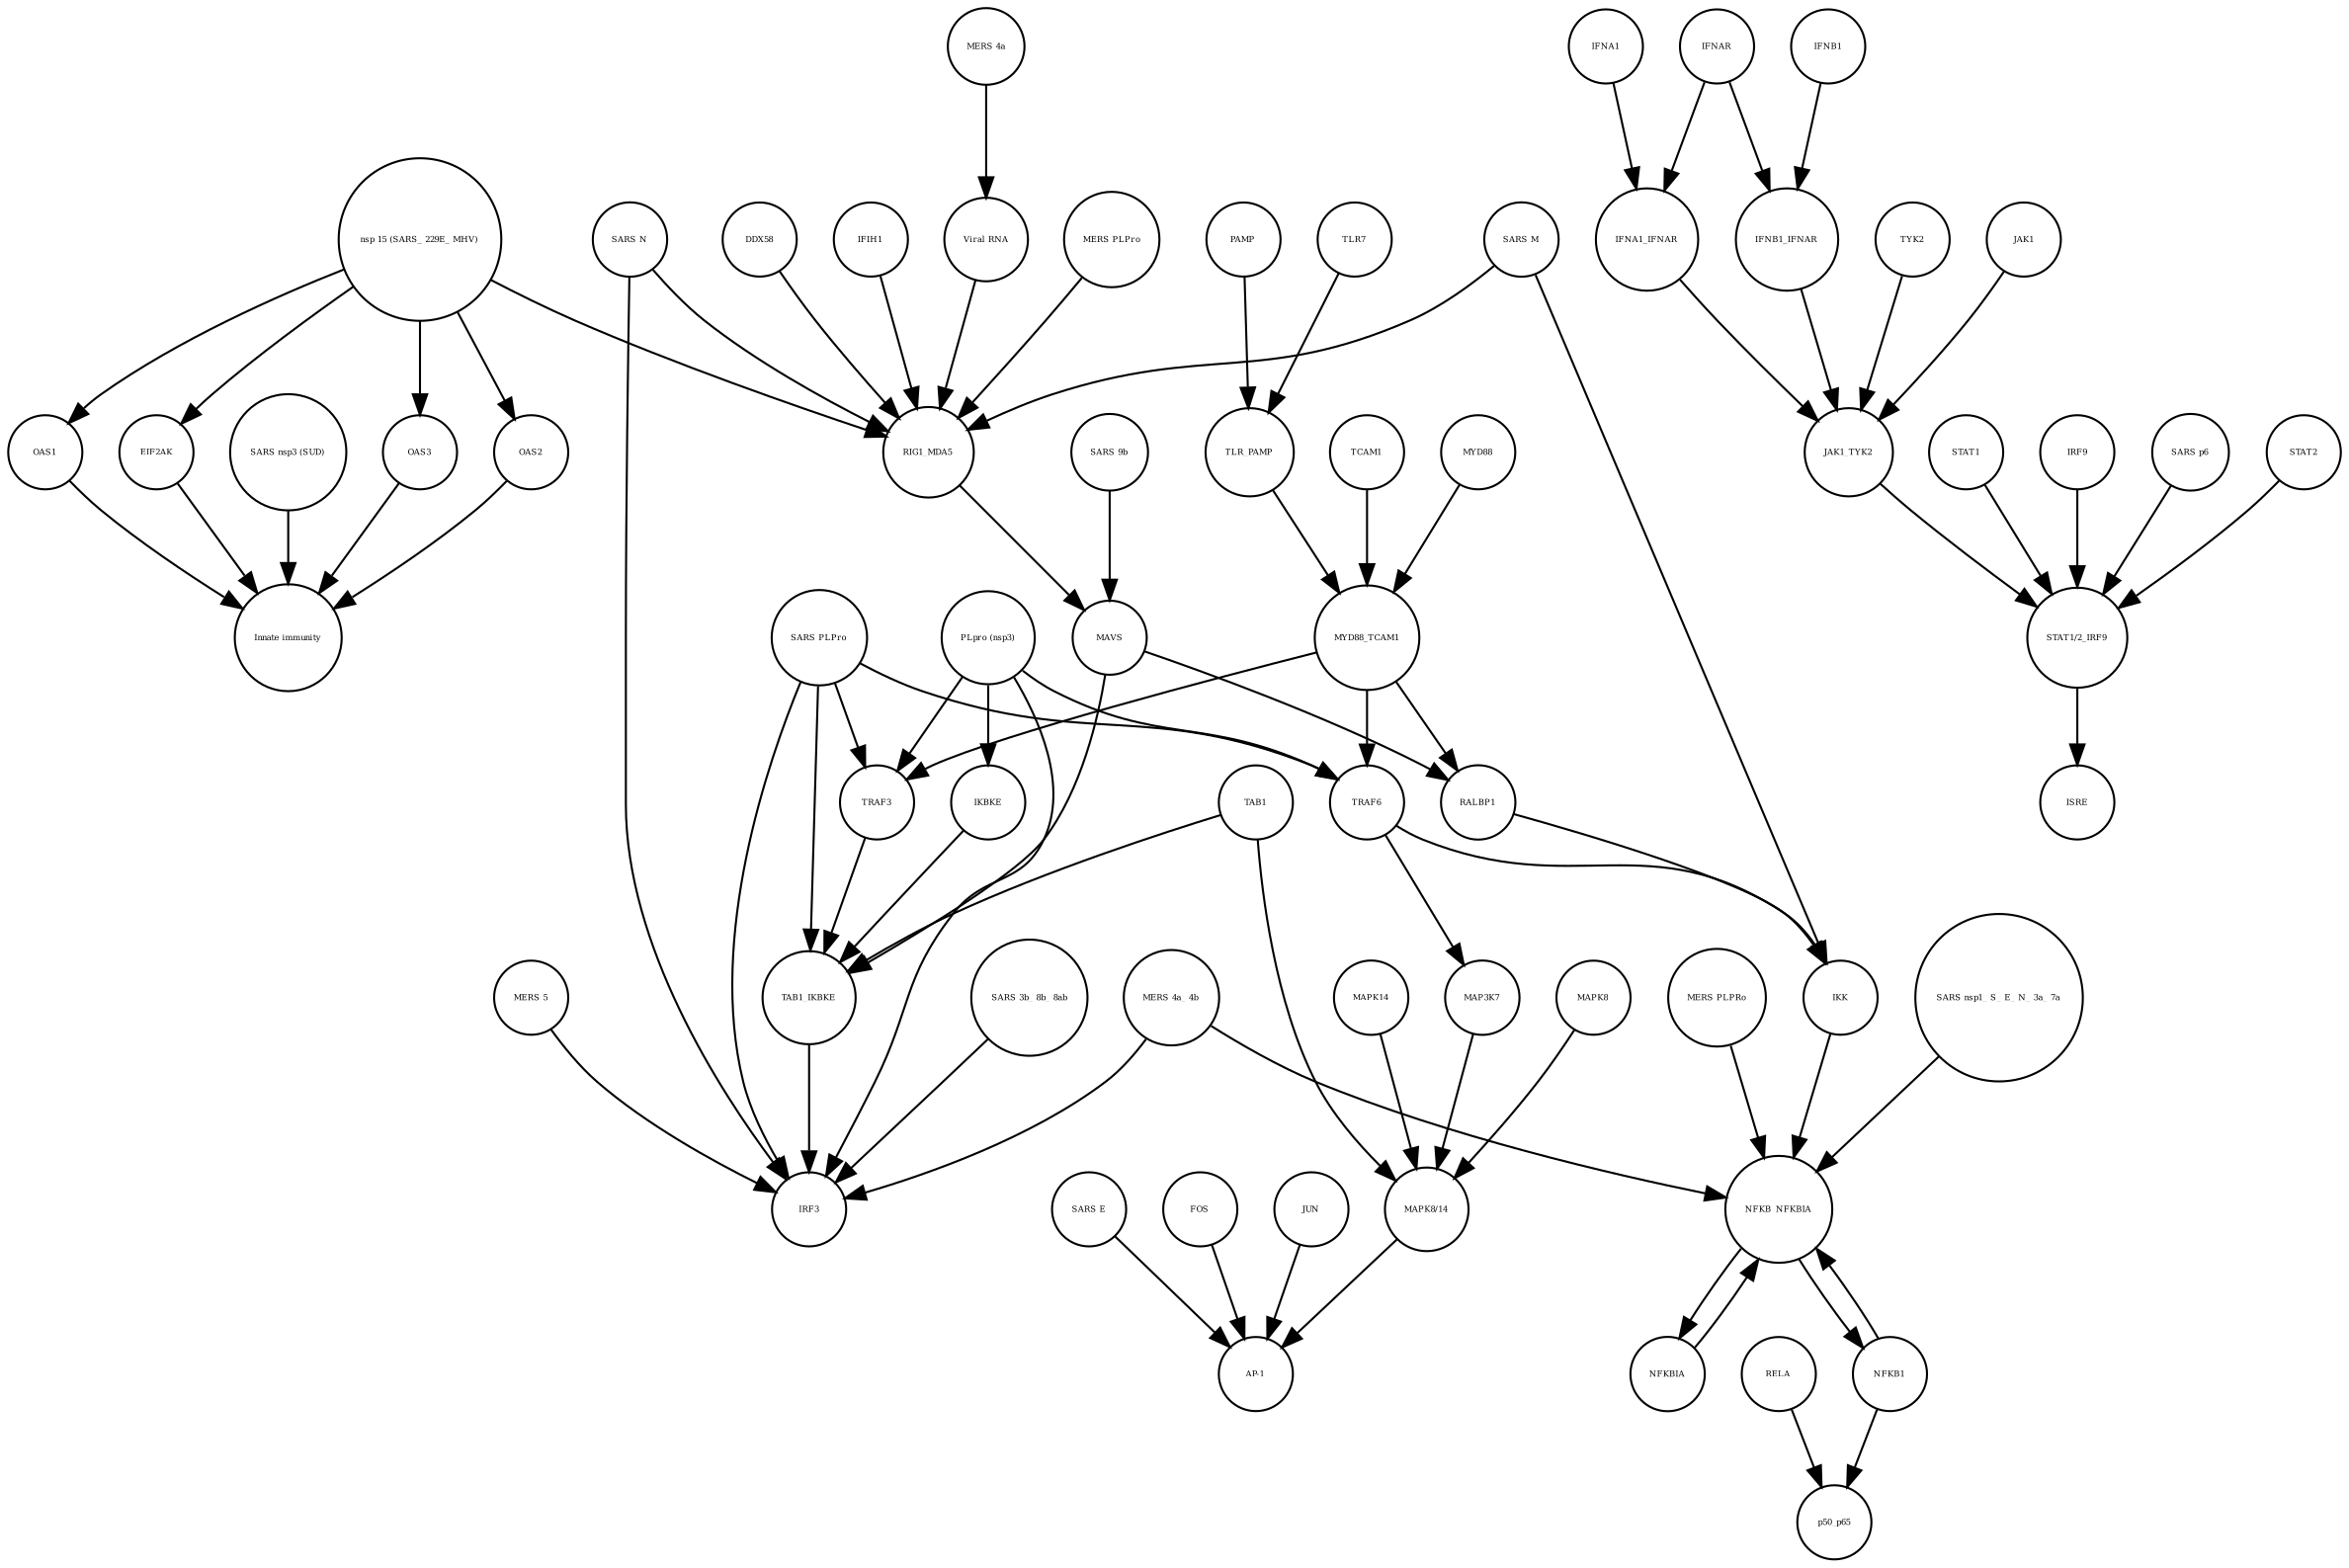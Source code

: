 strict digraph  {
OAS3 [annotation=urn_miriam_pubmed_31226023, bipartite=0, cls=macromolecule, fontsize=4, label=OAS3, shape=circle];
"Innate immunity" [annotation=urn_miriam_pubmed_31226023, bipartite=0, cls=phenotype, fontsize=4, label="Innate immunity", shape=circle];
OAS2 [annotation=urn_miriam_pubmed_31226023, bipartite=0, cls=macromolecule, fontsize=4, label=OAS2, shape=circle];
OAS1 [annotation=urn_miriam_pubmed_31226023, bipartite=0, cls=macromolecule, fontsize=4, label=OAS1, shape=circle];
EIF2AK [annotation=urn_miriam_pubmed_31226023, bipartite=0, cls=macromolecule, fontsize=4, label=EIF2AK, shape=circle];
"SARS nsp3 (SUD)" [annotation=urn_miriam_pubmed_31226023, bipartite=0, cls=macromolecule, fontsize=4, label="SARS nsp3 (SUD)", shape=circle];
JUN [annotation="", bipartite=0, cls=macromolecule, fontsize=4, label=JUN, shape=circle];
IFNA1 [annotation="urn_miriam_pubmed_17911435|urn_miriam_pubmed_24362405", bipartite=0, cls=macromolecule, fontsize=4, label=IFNA1, shape=circle];
"PLpro (nsp3)" [annotation="", bipartite=0, cls=macromolecule, fontsize=4, label="PLpro (nsp3)", shape=circle];
MYD88 [annotation=urn_miriam_pubmed_31226023, bipartite=0, cls=macromolecule, fontsize=4, label=MYD88, shape=circle];
"SARS PLPro" [annotation=urn_miriam_pubmed_31226023, bipartite=0, cls=macromolecule, fontsize=4, label="SARS PLPro", shape=circle];
IFNB1 [annotation=urn_miriam_pubmed_24362405, bipartite=0, cls=macromolecule, fontsize=4, label=IFNB1, shape=circle];
IFNB1_IFNAR [annotation=urn_miriam_pubmed_31226023, bipartite=0, cls=complex, fontsize=4, label=IFNB1_IFNAR, shape=circle];
MAVS [annotation="", bipartite=0, cls=macromolecule, fontsize=4, label=MAVS, shape=circle];
MAPK8 [annotation="", bipartite=0, cls=macromolecule, fontsize=4, label=MAPK8, shape=circle];
TAB1_IKBKE [annotation="", bipartite=0, cls=complex, fontsize=4, label=TAB1_IKBKE, shape=circle];
"SARS 3b_ 8b_ 8ab" [annotation=urn_miriam_pubmed_31226023, bipartite=0, cls=macromolecule, fontsize=4, label="SARS 3b_ 8b_ 8ab", shape=circle];
TYK2 [annotation=urn_miriam_pubmed_31226023, bipartite=0, cls=macromolecule, fontsize=4, label=TYK2, shape=circle];
"STAT1/2_IRF9" [annotation=urn_miriam_pubmed_31226023, bipartite=0, cls=complex, fontsize=4, label="STAT1/2_IRF9", shape=circle];
MAP3K7 [annotation="", bipartite=0, cls=macromolecule, fontsize=4, label=MAP3K7, shape=circle];
IKK [annotation="", bipartite=0, cls=complex, fontsize=4, label=IKK, shape=circle];
JAK1_TYK2 [annotation=urn_miriam_pubmed_31226023, bipartite=0, cls=complex, fontsize=4, label=JAK1_TYK2, shape=circle];
PAMP [annotation="", bipartite=0, cls="simple chemical", fontsize=4, label=PAMP, shape=circle];
"MERS 5" [annotation="", bipartite=0, cls=macromolecule, fontsize=4, label="MERS 5", shape=circle];
RELA [annotation="", bipartite=0, cls=macromolecule, fontsize=4, label=RELA, shape=circle];
IFNAR [annotation=urn_miriam_pubmed_31226023, bipartite=0, cls=complex, fontsize=4, label=IFNAR, shape=circle];
"MERS 4a" [annotation="", bipartite=0, cls=macromolecule, fontsize=4, label="MERS 4a", shape=circle];
"nsp 15 (SARS_ 229E_ MHV)" [annotation=urn_miriam_pubmed_31226023, bipartite=0, cls=macromolecule, fontsize=4, label="nsp 15 (SARS_ 229E_ MHV)", shape=circle];
STAT1 [annotation=urn_miriam_pubmed_31226023, bipartite=0, cls=macromolecule, fontsize=4, label=STAT1, shape=circle];
IRF3 [annotation="", bipartite=0, cls=macromolecule, fontsize=4, label=IRF3, shape=circle];
"MERS PLPro" [annotation="", bipartite=0, cls=macromolecule, fontsize=4, label="MERS PLPro", shape=circle];
"MAPK8/14" [annotation="", bipartite=0, cls=complex, fontsize=4, label="MAPK8/14", shape=circle];
NFKBIA [annotation="", bipartite=0, cls=macromolecule, fontsize=4, label=NFKBIA, shape=circle];
RIG1_MDA5 [annotation="", bipartite=0, cls=complex, fontsize=4, label=RIG1_MDA5, shape=circle];
IFNA1_IFNAR [annotation=urn_miriam_pubmed_31226023, bipartite=0, cls=complex, fontsize=4, label=IFNA1_IFNAR, shape=circle];
IRF9 [annotation=urn_miriam_pubmed_31226023, bipartite=0, cls=macromolecule, fontsize=4, label=IRF9, shape=circle];
NFKB_NFKBIA [annotation="", bipartite=0, cls=complex, fontsize=4, label=NFKB_NFKBIA, shape=circle];
TRAF3 [annotation="", bipartite=0, cls=macromolecule, fontsize=4, label=TRAF3, shape=circle];
"SARS nsp1_ S_ E_ N_ 3a_ 7a" [annotation=urn_miriam_pubmed_31226023, bipartite=0, cls=macromolecule, fontsize=4, label="SARS nsp1_ S_ E_ N_ 3a_ 7a", shape=circle];
DDX58 [annotation="", bipartite=0, cls=macromolecule, fontsize=4, label=DDX58, shape=circle];
"SARS E" [annotation=urn_miriam_pubmed_31226023, bipartite=0, cls=macromolecule, fontsize=4, label="SARS E", shape=circle];
IFIH1 [annotation="", bipartite=0, cls=macromolecule, fontsize=4, label=IFIH1, shape=circle];
IKBKE [annotation="", bipartite=0, cls=macromolecule, fontsize=4, label=IKBKE, shape=circle];
ISRE [annotation=urn_miriam_pubmed_31226023, bipartite=0, cls=complex, fontsize=4, label=ISRE, shape=circle];
TRAF6 [annotation="", bipartite=0, cls=macromolecule, fontsize=4, label=TRAF6, shape=circle];
JAK1 [annotation=urn_miriam_pubmed_31226023, bipartite=0, cls=macromolecule, fontsize=4, label=JAK1, shape=circle];
p50_p65 [annotation="", bipartite=0, cls=complex, fontsize=4, label=p50_p65, shape=circle];
"AP-1" [annotation="", bipartite=0, cls=complex, fontsize=4, label="AP-1", shape=circle];
NFKB1 [annotation="", bipartite=0, cls=macromolecule, fontsize=4, label=NFKB1, shape=circle];
"MERS 4a_ 4b" [annotation="", bipartite=0, cls=macromolecule, fontsize=4, label="MERS 4a_ 4b", shape=circle];
"SARS p6" [annotation=urn_miriam_pubmed_31226023, bipartite=0, cls=macromolecule, fontsize=4, label="SARS p6", shape=circle];
"MERS PLPRo" [annotation="", bipartite=0, cls=macromolecule, fontsize=4, label="MERS PLPRo", shape=circle];
TLR_PAMP [annotation="", bipartite=0, cls=complex, fontsize=4, label=TLR_PAMP, shape=circle];
STAT2 [annotation=urn_miriam_pubmed_31226023, bipartite=0, cls=macromolecule, fontsize=4, label=STAT2, shape=circle];
RALBP1 [annotation="", bipartite=0, cls=macromolecule, fontsize=4, label=RALBP1, shape=circle];
"SARS N" [annotation="", bipartite=0, cls=macromolecule, fontsize=4, label="SARS N", shape=circle];
FOS [annotation="", bipartite=0, cls=macromolecule, fontsize=4, label=FOS, shape=circle];
"SARS M" [annotation=urn_miriam_pubmed_31226023, bipartite=0, cls=macromolecule, fontsize=4, label="SARS M", shape=circle];
"Viral RNA" [annotation="", bipartite=0, cls="simple chemical", fontsize=4, label="Viral RNA", shape=circle];
MYD88_TCAM1 [annotation="", bipartite=0, cls=complex, fontsize=4, label=MYD88_TCAM1, shape=circle];
TLR7 [annotation="", bipartite=0, cls=macromolecule, fontsize=4, label=TLR7, shape=circle];
TAB1 [annotation="", bipartite=0, cls=macromolecule, fontsize=4, label=TAB1, shape=circle];
MAPK14 [annotation="", bipartite=0, cls=macromolecule, fontsize=4, label=MAPK14, shape=circle];
"SARS 9b" [annotation=urn_miriam_pubmed_31226023, bipartite=0, cls=macromolecule, fontsize=4, label="SARS 9b", shape=circle];
TCAM1 [annotation="", bipartite=0, cls=macromolecule, fontsize=4, label=TCAM1, shape=circle];
OAS3 -> "Innate immunity"  [annotation="", interaction_type=stimulation];
OAS2 -> "Innate immunity"  [annotation="", interaction_type=stimulation];
OAS1 -> "Innate immunity"  [annotation="", interaction_type=stimulation];
EIF2AK -> "Innate immunity"  [annotation="", interaction_type=stimulation];
"SARS nsp3 (SUD)" -> "Innate immunity"  [annotation="", interaction_type=inhibition];
JUN -> "AP-1"  [annotation="", interaction_type=production];
IFNA1 -> IFNA1_IFNAR  [annotation="", interaction_type=production];
"PLpro (nsp3)" -> TRAF6  [annotation=urn_miriam_pubmed_31226023, interaction_type=inhibition];
"PLpro (nsp3)" -> TRAF3  [annotation="", interaction_type=inhibition];
"PLpro (nsp3)" -> IKBKE  [annotation="", interaction_type=inhibition];
"PLpro (nsp3)" -> IRF3  [annotation="", interaction_type=inhibition];
MYD88 -> MYD88_TCAM1  [annotation="", interaction_type=production];
"SARS PLPro" -> TRAF6  [annotation=urn_miriam_pubmed_31226023, interaction_type=inhibition];
"SARS PLPro" -> TRAF3  [annotation="", interaction_type=inhibition];
"SARS PLPro" -> IRF3  [annotation="", interaction_type=inhibition];
"SARS PLPro" -> TAB1_IKBKE  [annotation="", interaction_type=inhibition];
IFNB1 -> IFNB1_IFNAR  [annotation="", interaction_type=production];
IFNB1_IFNAR -> JAK1_TYK2  [annotation=urn_miriam_pubmed_31226023, interaction_type=catalysis];
MAVS -> RALBP1  [annotation="", interaction_type=catalysis];
MAVS -> TAB1_IKBKE  [annotation="", interaction_type=catalysis];
MAPK8 -> "MAPK8/14"  [annotation="", interaction_type=production];
TAB1_IKBKE -> IRF3  [annotation="", interaction_type=catalysis];
"SARS 3b_ 8b_ 8ab" -> IRF3  [annotation="", interaction_type=inhibition];
TYK2 -> JAK1_TYK2  [annotation="", interaction_type=production];
"STAT1/2_IRF9" -> ISRE  [annotation="", interaction_type=production];
MAP3K7 -> "MAPK8/14"  [annotation="", interaction_type=catalysis];
IKK -> NFKB_NFKBIA  [annotation="", interaction_type=inhibition];
JAK1_TYK2 -> "STAT1/2_IRF9"  [annotation=urn_miriam_pubmed_31226023, interaction_type=catalysis];
PAMP -> TLR_PAMP  [annotation="", interaction_type=production];
"MERS 5" -> IRF3  [annotation="", interaction_type=inhibition];
RELA -> p50_p65  [annotation="", interaction_type=production];
IFNAR -> IFNB1_IFNAR  [annotation="", interaction_type=production];
IFNAR -> IFNA1_IFNAR  [annotation="", interaction_type=production];
"MERS 4a" -> "Viral RNA"  [annotation="", interaction_type=inhibition];
"nsp 15 (SARS_ 229E_ MHV)" -> RIG1_MDA5  [annotation="", interaction_type=inhibition];
"nsp 15 (SARS_ 229E_ MHV)" -> EIF2AK  [annotation="", interaction_type=inhibition];
"nsp 15 (SARS_ 229E_ MHV)" -> OAS3  [annotation="", interaction_type=inhibition];
"nsp 15 (SARS_ 229E_ MHV)" -> OAS1  [annotation="", interaction_type=inhibition];
"nsp 15 (SARS_ 229E_ MHV)" -> OAS2  [annotation="", interaction_type=inhibition];
STAT1 -> "STAT1/2_IRF9"  [annotation="", interaction_type=production];
"MERS PLPro" -> RIG1_MDA5  [annotation="", interaction_type=inhibition];
"MAPK8/14" -> "AP-1"  [annotation="", interaction_type=catalysis];
NFKBIA -> NFKB_NFKBIA  [annotation="", interaction_type=production];
RIG1_MDA5 -> MAVS  [annotation="", interaction_type=catalysis];
IFNA1_IFNAR -> JAK1_TYK2  [annotation=urn_miriam_pubmed_31226023, interaction_type=catalysis];
IRF9 -> "STAT1/2_IRF9"  [annotation="", interaction_type=production];
NFKB_NFKBIA -> NFKBIA  [annotation="", interaction_type=production];
NFKB_NFKBIA -> NFKB1  [annotation="", interaction_type=production];
TRAF3 -> TAB1_IKBKE  [annotation="", interaction_type=catalysis];
"SARS nsp1_ S_ E_ N_ 3a_ 7a" -> NFKB_NFKBIA  [annotation="", interaction_type=catalysis];
DDX58 -> RIG1_MDA5  [annotation="", interaction_type=production];
"SARS E" -> "AP-1"  [annotation="", interaction_type=catalysis];
IFIH1 -> RIG1_MDA5  [annotation="", interaction_type=production];
IKBKE -> TAB1_IKBKE  [annotation="", interaction_type=production];
TRAF6 -> MAP3K7  [annotation="", interaction_type=catalysis];
TRAF6 -> IKK  [annotation="", interaction_type=catalysis];
JAK1 -> JAK1_TYK2  [annotation="", interaction_type=production];
NFKB1 -> p50_p65  [annotation="", interaction_type=production];
NFKB1 -> NFKB_NFKBIA  [annotation="", interaction_type=production];
"MERS 4a_ 4b" -> NFKB_NFKBIA  [annotation="", interaction_type=inhibition];
"MERS 4a_ 4b" -> IRF3  [annotation="", interaction_type=inhibition];
"SARS p6" -> "STAT1/2_IRF9"  [annotation=urn_miriam_pubmed_31226023, interaction_type=inhibition];
"MERS PLPRo" -> NFKB_NFKBIA  [annotation="", interaction_type=inhibition];
TLR_PAMP -> MYD88_TCAM1  [annotation="", interaction_type=catalysis];
STAT2 -> "STAT1/2_IRF9"  [annotation="", interaction_type=production];
RALBP1 -> IKK  [annotation="", interaction_type=catalysis];
"SARS N" -> IRF3  [annotation="", interaction_type=inhibition];
"SARS N" -> RIG1_MDA5  [annotation="", interaction_type=inhibition];
FOS -> "AP-1"  [annotation="", interaction_type=production];
"SARS M" -> IKK  [annotation="", interaction_type=inhibition];
"SARS M" -> RIG1_MDA5  [annotation="", interaction_type=inhibition];
"Viral RNA" -> RIG1_MDA5  [annotation="", interaction_type=catalysis];
MYD88_TCAM1 -> TRAF6  [annotation=urn_miriam_pubmed_31226023, interaction_type=catalysis];
MYD88_TCAM1 -> TRAF3  [annotation="", interaction_type=catalysis];
MYD88_TCAM1 -> RALBP1  [annotation="", interaction_type=catalysis];
TLR7 -> TLR_PAMP  [annotation="", interaction_type=production];
TAB1 -> TAB1_IKBKE  [annotation="", interaction_type=production];
TAB1 -> "MAPK8/14"  [annotation="", interaction_type=catalysis];
MAPK14 -> "MAPK8/14"  [annotation="", interaction_type=production];
"SARS 9b" -> MAVS  [annotation="", interaction_type=inhibition];
TCAM1 -> MYD88_TCAM1  [annotation="", interaction_type=production];
}
